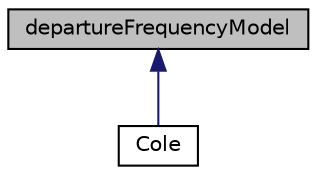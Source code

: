 digraph "departureFrequencyModel"
{
  bgcolor="transparent";
  edge [fontname="Helvetica",fontsize="10",labelfontname="Helvetica",labelfontsize="10"];
  node [fontname="Helvetica",fontsize="10",shape=record];
  Node1 [label="departureFrequencyModel",height=0.2,width=0.4,color="black", fillcolor="grey75", style="filled" fontcolor="black"];
  Node1 -> Node2 [dir="back",color="midnightblue",fontsize="10",style="solid",fontname="Helvetica"];
  Node2 [label="Cole",height=0.2,width=0.4,color="black",URL="$classFoam_1_1wallBoilingModels_1_1departureFrequencyModels_1_1Cole.html",tooltip="Cole correlation for bubble departure frequency. "];
}
